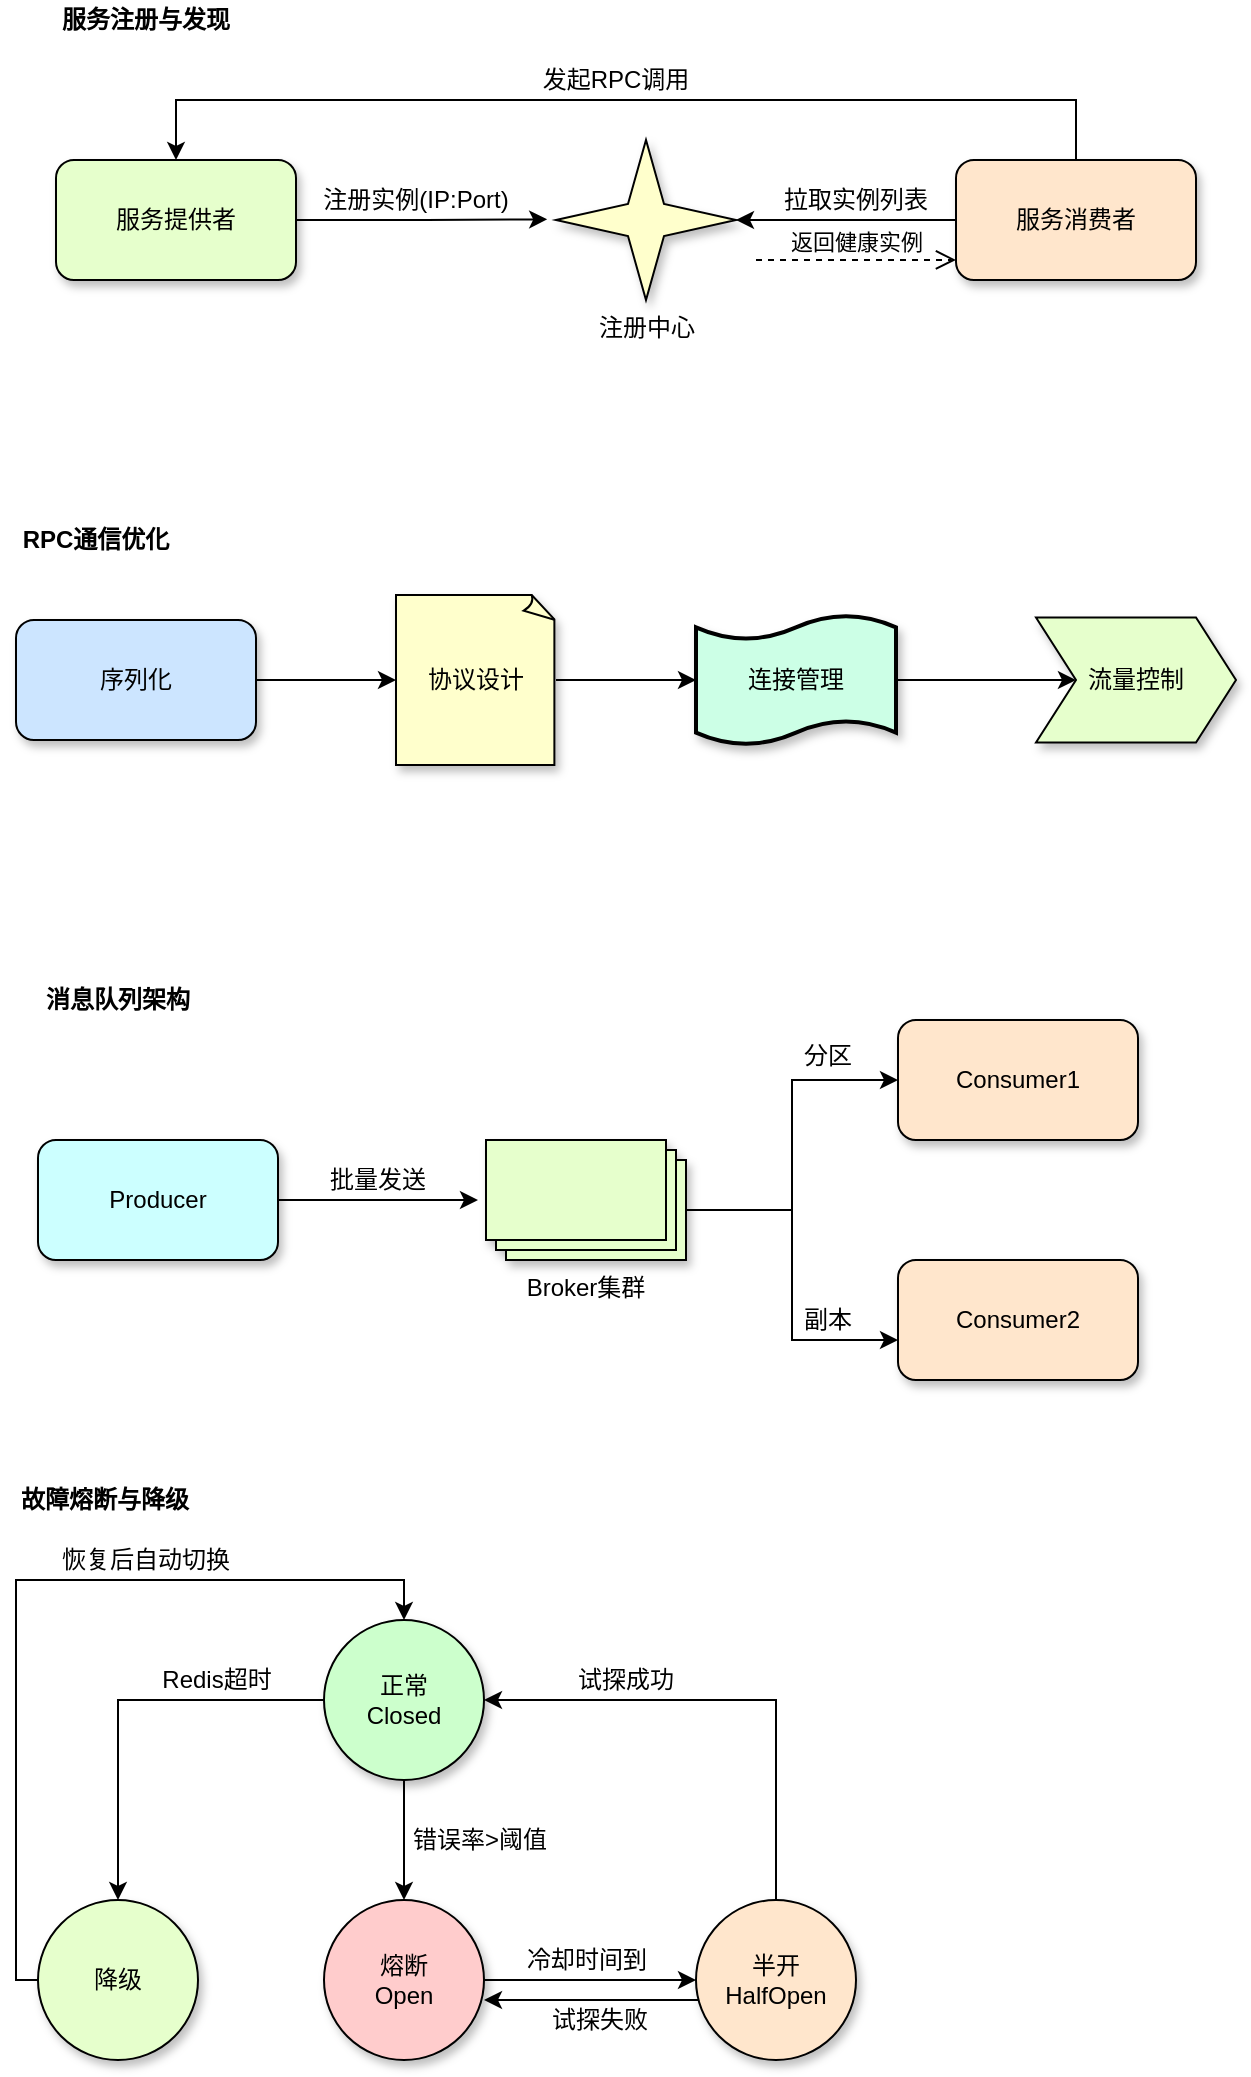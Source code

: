 <mxfile version="28.0.7">
  <diagram name="第 1 页" id="OpRG1aa8cTlrsCqhp1_k">
    <mxGraphModel dx="1098" dy="534" grid="1" gridSize="10" guides="1" tooltips="1" connect="1" arrows="1" fold="1" page="1" pageScale="1" pageWidth="827" pageHeight="1169" math="0" shadow="0">
      <root>
        <mxCell id="0" />
        <mxCell id="1" parent="0" />
        <mxCell id="TMS7qUZ6qiZg0D4ZWvbO-12" value="" style="group" parent="1" vertex="1" connectable="0">
          <mxGeometry x="129" y="80" width="570" height="150" as="geometry" />
        </mxCell>
        <mxCell id="TMS7qUZ6qiZg0D4ZWvbO-1" value="服务提供者" style="rounded=1;whiteSpace=wrap;html=1;fillColor=#E6FFCC;shadow=1;" parent="TMS7qUZ6qiZg0D4ZWvbO-12" vertex="1">
          <mxGeometry y="80" width="120" height="60" as="geometry" />
        </mxCell>
        <mxCell id="TMS7qUZ6qiZg0D4ZWvbO-2" value="注册中心" style="verticalLabelPosition=bottom;verticalAlign=top;html=1;shape=mxgraph.basic.4_point_star_2;dx=0.8;fillColor=#FFFFCC;shadow=1;" parent="TMS7qUZ6qiZg0D4ZWvbO-12" vertex="1">
          <mxGeometry x="250" y="70" width="90" height="80" as="geometry" />
        </mxCell>
        <mxCell id="TMS7qUZ6qiZg0D4ZWvbO-9" style="edgeStyle=orthogonalEdgeStyle;rounded=0;orthogonalLoop=1;jettySize=auto;html=1;entryX=0.5;entryY=0;entryDx=0;entryDy=0;" parent="TMS7qUZ6qiZg0D4ZWvbO-12" source="TMS7qUZ6qiZg0D4ZWvbO-3" target="TMS7qUZ6qiZg0D4ZWvbO-1" edge="1">
          <mxGeometry relative="1" as="geometry">
            <Array as="points">
              <mxPoint x="510" y="50" />
              <mxPoint x="60" y="50" />
            </Array>
          </mxGeometry>
        </mxCell>
        <mxCell id="TMS7qUZ6qiZg0D4ZWvbO-3" value="服务消费者" style="rounded=1;whiteSpace=wrap;html=1;fillColor=#FFE6CC;shadow=1;" parent="TMS7qUZ6qiZg0D4ZWvbO-12" vertex="1">
          <mxGeometry x="450" y="80" width="120" height="60" as="geometry" />
        </mxCell>
        <mxCell id="TMS7qUZ6qiZg0D4ZWvbO-4" style="edgeStyle=orthogonalEdgeStyle;rounded=0;orthogonalLoop=1;jettySize=auto;html=1;entryX=-0.049;entryY=0.496;entryDx=0;entryDy=0;entryPerimeter=0;" parent="TMS7qUZ6qiZg0D4ZWvbO-12" source="TMS7qUZ6qiZg0D4ZWvbO-1" target="TMS7qUZ6qiZg0D4ZWvbO-2" edge="1">
          <mxGeometry relative="1" as="geometry" />
        </mxCell>
        <mxCell id="TMS7qUZ6qiZg0D4ZWvbO-5" value="注册实例(IP:Port)" style="text;strokeColor=none;align=center;fillColor=none;html=1;verticalAlign=middle;whiteSpace=wrap;rounded=0;" parent="TMS7qUZ6qiZg0D4ZWvbO-12" vertex="1">
          <mxGeometry x="130" y="90" width="100" height="20" as="geometry" />
        </mxCell>
        <mxCell id="TMS7qUZ6qiZg0D4ZWvbO-6" style="edgeStyle=orthogonalEdgeStyle;rounded=0;orthogonalLoop=1;jettySize=auto;html=1;entryX=1;entryY=0.5;entryDx=0;entryDy=0;entryPerimeter=0;" parent="TMS7qUZ6qiZg0D4ZWvbO-12" source="TMS7qUZ6qiZg0D4ZWvbO-3" target="TMS7qUZ6qiZg0D4ZWvbO-2" edge="1">
          <mxGeometry relative="1" as="geometry">
            <Array as="points">
              <mxPoint x="340" y="110" />
            </Array>
          </mxGeometry>
        </mxCell>
        <mxCell id="TMS7qUZ6qiZg0D4ZWvbO-7" value="拉取实例列表" style="text;strokeColor=none;align=center;fillColor=none;html=1;verticalAlign=middle;whiteSpace=wrap;rounded=0;" parent="TMS7qUZ6qiZg0D4ZWvbO-12" vertex="1">
          <mxGeometry x="360" y="90" width="80" height="20" as="geometry" />
        </mxCell>
        <mxCell id="TMS7qUZ6qiZg0D4ZWvbO-8" value="返回健康实例" style="html=1;verticalAlign=bottom;endArrow=open;dashed=1;endSize=8;curved=0;rounded=0;entryX=0;entryY=0.833;entryDx=0;entryDy=0;entryPerimeter=0;" parent="TMS7qUZ6qiZg0D4ZWvbO-12" target="TMS7qUZ6qiZg0D4ZWvbO-3" edge="1">
          <mxGeometry relative="1" as="geometry">
            <mxPoint x="350" y="130" as="sourcePoint" />
            <mxPoint x="440" y="130" as="targetPoint" />
          </mxGeometry>
        </mxCell>
        <mxCell id="TMS7qUZ6qiZg0D4ZWvbO-10" value="发起RPC调用" style="text;strokeColor=none;align=center;fillColor=none;html=1;verticalAlign=middle;whiteSpace=wrap;rounded=0;" parent="TMS7qUZ6qiZg0D4ZWvbO-12" vertex="1">
          <mxGeometry x="240" y="30" width="80" height="20" as="geometry" />
        </mxCell>
        <mxCell id="TMS7qUZ6qiZg0D4ZWvbO-11" value="&lt;b&gt;服务注册与发现&lt;/b&gt;" style="text;strokeColor=none;align=center;fillColor=none;html=1;verticalAlign=middle;whiteSpace=wrap;rounded=0;" parent="TMS7qUZ6qiZg0D4ZWvbO-12" vertex="1">
          <mxGeometry width="90" height="20" as="geometry" />
        </mxCell>
        <mxCell id="TMS7qUZ6qiZg0D4ZWvbO-21" value="" style="group" parent="1" vertex="1" connectable="0">
          <mxGeometry x="109" y="340" width="610" height="122.5" as="geometry" />
        </mxCell>
        <mxCell id="TMS7qUZ6qiZg0D4ZWvbO-13" value="序列化" style="rounded=1;whiteSpace=wrap;html=1;shadow=1;fillColor=#CCE5FF;" parent="TMS7qUZ6qiZg0D4ZWvbO-21" vertex="1">
          <mxGeometry y="50" width="120" height="60" as="geometry" />
        </mxCell>
        <mxCell id="TMS7qUZ6qiZg0D4ZWvbO-14" value="协议设计" style="whiteSpace=wrap;html=1;shape=mxgraph.basic.document;fillColor=#FFFFCC;shadow=1;" parent="TMS7qUZ6qiZg0D4ZWvbO-21" vertex="1">
          <mxGeometry x="190" y="37.5" width="80" height="85" as="geometry" />
        </mxCell>
        <mxCell id="TMS7qUZ6qiZg0D4ZWvbO-19" style="edgeStyle=orthogonalEdgeStyle;rounded=0;orthogonalLoop=1;jettySize=auto;html=1;" parent="TMS7qUZ6qiZg0D4ZWvbO-21" source="TMS7qUZ6qiZg0D4ZWvbO-15" target="TMS7qUZ6qiZg0D4ZWvbO-16" edge="1">
          <mxGeometry relative="1" as="geometry" />
        </mxCell>
        <mxCell id="TMS7qUZ6qiZg0D4ZWvbO-15" value="连接管理" style="shape=tape;whiteSpace=wrap;html=1;strokeWidth=2;size=0.19;fillColor=#CCFFE6;shadow=1;" parent="TMS7qUZ6qiZg0D4ZWvbO-21" vertex="1">
          <mxGeometry x="340" y="47.5" width="100" height="65" as="geometry" />
        </mxCell>
        <mxCell id="TMS7qUZ6qiZg0D4ZWvbO-16" value="流量控制" style="shape=step;perimeter=stepPerimeter;whiteSpace=wrap;html=1;fixedSize=1;fillColor=#E6FFCC;shadow=1;" parent="TMS7qUZ6qiZg0D4ZWvbO-21" vertex="1">
          <mxGeometry x="510" y="48.75" width="100" height="62.5" as="geometry" />
        </mxCell>
        <mxCell id="TMS7qUZ6qiZg0D4ZWvbO-17" style="edgeStyle=orthogonalEdgeStyle;rounded=0;orthogonalLoop=1;jettySize=auto;html=1;entryX=0;entryY=0.5;entryDx=0;entryDy=0;entryPerimeter=0;" parent="TMS7qUZ6qiZg0D4ZWvbO-21" source="TMS7qUZ6qiZg0D4ZWvbO-13" target="TMS7qUZ6qiZg0D4ZWvbO-14" edge="1">
          <mxGeometry relative="1" as="geometry" />
        </mxCell>
        <mxCell id="TMS7qUZ6qiZg0D4ZWvbO-18" style="edgeStyle=orthogonalEdgeStyle;rounded=0;orthogonalLoop=1;jettySize=auto;html=1;entryX=0;entryY=0.5;entryDx=0;entryDy=0;entryPerimeter=0;" parent="TMS7qUZ6qiZg0D4ZWvbO-21" source="TMS7qUZ6qiZg0D4ZWvbO-14" target="TMS7qUZ6qiZg0D4ZWvbO-15" edge="1">
          <mxGeometry relative="1" as="geometry" />
        </mxCell>
        <mxCell id="TMS7qUZ6qiZg0D4ZWvbO-20" value="&lt;b&gt;RPC通信优化&lt;/b&gt;" style="text;strokeColor=none;align=center;fillColor=none;html=1;verticalAlign=middle;whiteSpace=wrap;rounded=0;" parent="TMS7qUZ6qiZg0D4ZWvbO-21" vertex="1">
          <mxGeometry width="80" height="20" as="geometry" />
        </mxCell>
        <mxCell id="TMS7qUZ6qiZg0D4ZWvbO-33" value="" style="group" parent="1" vertex="1" connectable="0">
          <mxGeometry x="120" y="570" width="550" height="200" as="geometry" />
        </mxCell>
        <mxCell id="TMS7qUZ6qiZg0D4ZWvbO-26" style="edgeStyle=orthogonalEdgeStyle;rounded=0;orthogonalLoop=1;jettySize=auto;html=1;" parent="TMS7qUZ6qiZg0D4ZWvbO-33" source="TMS7qUZ6qiZg0D4ZWvbO-22" edge="1">
          <mxGeometry relative="1" as="geometry">
            <mxPoint x="220" y="110" as="targetPoint" />
          </mxGeometry>
        </mxCell>
        <mxCell id="TMS7qUZ6qiZg0D4ZWvbO-22" value="Producer" style="rounded=1;whiteSpace=wrap;html=1;fillColor=#CCFFFF;shadow=1;" parent="TMS7qUZ6qiZg0D4ZWvbO-33" vertex="1">
          <mxGeometry y="80" width="120" height="60" as="geometry" />
        </mxCell>
        <mxCell id="TMS7qUZ6qiZg0D4ZWvbO-27" style="edgeStyle=orthogonalEdgeStyle;rounded=0;orthogonalLoop=1;jettySize=auto;html=1;exitX=0;exitY=0;exitDx=100;exitDy=35;exitPerimeter=0;entryX=0;entryY=0.5;entryDx=0;entryDy=0;" parent="TMS7qUZ6qiZg0D4ZWvbO-33" source="TMS7qUZ6qiZg0D4ZWvbO-23" target="TMS7qUZ6qiZg0D4ZWvbO-24" edge="1">
          <mxGeometry relative="1" as="geometry" />
        </mxCell>
        <mxCell id="TMS7qUZ6qiZg0D4ZWvbO-23" value="Broker集群" style="verticalLabelPosition=bottom;verticalAlign=top;html=1;shape=mxgraph.basic.layered_rect;dx=10;outlineConnect=0;whiteSpace=wrap;fillColor=#E6FFCC;shadow=1;" parent="TMS7qUZ6qiZg0D4ZWvbO-33" vertex="1">
          <mxGeometry x="224" y="80" width="100" height="60" as="geometry" />
        </mxCell>
        <mxCell id="TMS7qUZ6qiZg0D4ZWvbO-24" value="Consumer1" style="rounded=1;whiteSpace=wrap;html=1;fillColor=#FFE6CC;shadow=1;" parent="TMS7qUZ6qiZg0D4ZWvbO-33" vertex="1">
          <mxGeometry x="430" y="20" width="120" height="60" as="geometry" />
        </mxCell>
        <mxCell id="TMS7qUZ6qiZg0D4ZWvbO-25" value="Consumer2" style="rounded=1;whiteSpace=wrap;html=1;fillColor=#FFE6CC;shadow=1;" parent="TMS7qUZ6qiZg0D4ZWvbO-33" vertex="1">
          <mxGeometry x="430" y="140" width="120" height="60" as="geometry" />
        </mxCell>
        <mxCell id="TMS7qUZ6qiZg0D4ZWvbO-28" style="edgeStyle=orthogonalEdgeStyle;rounded=0;orthogonalLoop=1;jettySize=auto;html=1;exitX=0;exitY=0;exitDx=100;exitDy=35;exitPerimeter=0;entryX=0;entryY=0.667;entryDx=0;entryDy=0;entryPerimeter=0;" parent="TMS7qUZ6qiZg0D4ZWvbO-33" source="TMS7qUZ6qiZg0D4ZWvbO-23" target="TMS7qUZ6qiZg0D4ZWvbO-25" edge="1">
          <mxGeometry relative="1" as="geometry" />
        </mxCell>
        <mxCell id="TMS7qUZ6qiZg0D4ZWvbO-29" value="批量发送" style="text;strokeColor=none;align=center;fillColor=none;html=1;verticalAlign=middle;whiteSpace=wrap;rounded=0;" parent="TMS7qUZ6qiZg0D4ZWvbO-33" vertex="1">
          <mxGeometry x="140" y="90" width="60" height="20" as="geometry" />
        </mxCell>
        <mxCell id="TMS7qUZ6qiZg0D4ZWvbO-30" value="分区" style="text;strokeColor=none;align=center;fillColor=none;html=1;verticalAlign=middle;whiteSpace=wrap;rounded=0;" parent="TMS7qUZ6qiZg0D4ZWvbO-33" vertex="1">
          <mxGeometry x="380" y="30" width="30" height="15" as="geometry" />
        </mxCell>
        <mxCell id="TMS7qUZ6qiZg0D4ZWvbO-31" value="副本" style="text;strokeColor=none;align=center;fillColor=none;html=1;verticalAlign=middle;whiteSpace=wrap;rounded=0;" parent="TMS7qUZ6qiZg0D4ZWvbO-33" vertex="1">
          <mxGeometry x="380" y="160" width="30" height="20" as="geometry" />
        </mxCell>
        <mxCell id="TMS7qUZ6qiZg0D4ZWvbO-32" value="&lt;b&gt;消息队列架构&lt;/b&gt;" style="text;strokeColor=none;align=center;fillColor=none;html=1;verticalAlign=middle;whiteSpace=wrap;rounded=0;" parent="TMS7qUZ6qiZg0D4ZWvbO-33" vertex="1">
          <mxGeometry width="80" height="20" as="geometry" />
        </mxCell>
        <mxCell id="7lq2H1ewKCDTEENbeoHA-22" value="&lt;b&gt;故障熔断与降级&lt;/b&gt;" style="text;strokeColor=none;align=center;fillColor=none;html=1;verticalAlign=middle;whiteSpace=wrap;rounded=0;" vertex="1" parent="1">
          <mxGeometry x="109" y="820" width="89" height="20" as="geometry" />
        </mxCell>
        <mxCell id="7lq2H1ewKCDTEENbeoHA-23" value="" style="group" vertex="1" connectable="0" parent="1">
          <mxGeometry x="109" y="850" width="420" height="260" as="geometry" />
        </mxCell>
        <mxCell id="7lq2H1ewKCDTEENbeoHA-12" style="edgeStyle=orthogonalEdgeStyle;rounded=0;orthogonalLoop=1;jettySize=auto;html=1;entryX=0.5;entryY=0;entryDx=0;entryDy=0;" edge="1" parent="7lq2H1ewKCDTEENbeoHA-23" source="7lq2H1ewKCDTEENbeoHA-2" target="7lq2H1ewKCDTEENbeoHA-4">
          <mxGeometry relative="1" as="geometry" />
        </mxCell>
        <mxCell id="7lq2H1ewKCDTEENbeoHA-21" style="edgeStyle=orthogonalEdgeStyle;rounded=0;orthogonalLoop=1;jettySize=auto;html=1;entryX=0.5;entryY=0;entryDx=0;entryDy=0;" edge="1" parent="7lq2H1ewKCDTEENbeoHA-23" source="7lq2H1ewKCDTEENbeoHA-2" target="7lq2H1ewKCDTEENbeoHA-3">
          <mxGeometry relative="1" as="geometry" />
        </mxCell>
        <mxCell id="7lq2H1ewKCDTEENbeoHA-2" value="正常&lt;br&gt;Closed" style="ellipse;whiteSpace=wrap;html=1;aspect=fixed;fillColor=#CCFFCC;shadow=1;" vertex="1" parent="7lq2H1ewKCDTEENbeoHA-23">
          <mxGeometry x="154" y="40" width="80" height="80" as="geometry" />
        </mxCell>
        <mxCell id="7lq2H1ewKCDTEENbeoHA-9" style="edgeStyle=orthogonalEdgeStyle;rounded=0;orthogonalLoop=1;jettySize=auto;html=1;entryX=0.5;entryY=0;entryDx=0;entryDy=0;" edge="1" parent="7lq2H1ewKCDTEENbeoHA-23" source="7lq2H1ewKCDTEENbeoHA-3" target="7lq2H1ewKCDTEENbeoHA-2">
          <mxGeometry relative="1" as="geometry">
            <Array as="points">
              <mxPoint y="220" />
              <mxPoint y="20" />
              <mxPoint x="194" y="20" />
            </Array>
          </mxGeometry>
        </mxCell>
        <mxCell id="7lq2H1ewKCDTEENbeoHA-3" value="降级" style="ellipse;whiteSpace=wrap;html=1;aspect=fixed;fillColor=#E6FFCC;shadow=1;" vertex="1" parent="7lq2H1ewKCDTEENbeoHA-23">
          <mxGeometry x="11" y="180" width="80" height="80" as="geometry" />
        </mxCell>
        <mxCell id="7lq2H1ewKCDTEENbeoHA-14" style="edgeStyle=orthogonalEdgeStyle;rounded=0;orthogonalLoop=1;jettySize=auto;html=1;entryX=0;entryY=0.5;entryDx=0;entryDy=0;" edge="1" parent="7lq2H1ewKCDTEENbeoHA-23" source="7lq2H1ewKCDTEENbeoHA-4" target="7lq2H1ewKCDTEENbeoHA-5">
          <mxGeometry relative="1" as="geometry" />
        </mxCell>
        <mxCell id="7lq2H1ewKCDTEENbeoHA-4" value="熔断&lt;br&gt;Open" style="ellipse;whiteSpace=wrap;html=1;aspect=fixed;fillColor=#FFCCCC;shadow=1;" vertex="1" parent="7lq2H1ewKCDTEENbeoHA-23">
          <mxGeometry x="154" y="180" width="80" height="80" as="geometry" />
        </mxCell>
        <mxCell id="7lq2H1ewKCDTEENbeoHA-16" style="edgeStyle=orthogonalEdgeStyle;rounded=0;orthogonalLoop=1;jettySize=auto;html=1;exitX=0;exitY=0.5;exitDx=0;exitDy=0;entryX=1;entryY=0.5;entryDx=0;entryDy=0;" edge="1" parent="7lq2H1ewKCDTEENbeoHA-23">
          <mxGeometry relative="1" as="geometry">
            <mxPoint x="350" y="230" as="sourcePoint" />
            <mxPoint x="234" y="230" as="targetPoint" />
          </mxGeometry>
        </mxCell>
        <mxCell id="7lq2H1ewKCDTEENbeoHA-20" style="edgeStyle=orthogonalEdgeStyle;rounded=0;orthogonalLoop=1;jettySize=auto;html=1;exitX=0.5;exitY=0;exitDx=0;exitDy=0;entryX=1;entryY=0.5;entryDx=0;entryDy=0;" edge="1" parent="7lq2H1ewKCDTEENbeoHA-23" source="7lq2H1ewKCDTEENbeoHA-5" target="7lq2H1ewKCDTEENbeoHA-2">
          <mxGeometry relative="1" as="geometry" />
        </mxCell>
        <mxCell id="7lq2H1ewKCDTEENbeoHA-5" value="半开&lt;br&gt;HalfOpen" style="ellipse;whiteSpace=wrap;html=1;aspect=fixed;fillColor=#FFE6CC;shadow=1;" vertex="1" parent="7lq2H1ewKCDTEENbeoHA-23">
          <mxGeometry x="340" y="180" width="80" height="80" as="geometry" />
        </mxCell>
        <mxCell id="7lq2H1ewKCDTEENbeoHA-7" value="Redis超时" style="text;strokeColor=none;align=center;fillColor=none;html=1;verticalAlign=middle;whiteSpace=wrap;rounded=0;" vertex="1" parent="7lq2H1ewKCDTEENbeoHA-23">
          <mxGeometry x="70" y="60" width="61" height="20" as="geometry" />
        </mxCell>
        <mxCell id="7lq2H1ewKCDTEENbeoHA-13" value="错误率&amp;gt;阈值" style="text;strokeColor=none;align=center;fillColor=none;html=1;verticalAlign=middle;whiteSpace=wrap;rounded=0;" vertex="1" parent="7lq2H1ewKCDTEENbeoHA-23">
          <mxGeometry x="197.25" y="140" width="70" height="20" as="geometry" />
        </mxCell>
        <mxCell id="7lq2H1ewKCDTEENbeoHA-15" value="冷却时间到" style="text;strokeColor=none;align=center;fillColor=none;html=1;verticalAlign=middle;whiteSpace=wrap;rounded=0;" vertex="1" parent="7lq2H1ewKCDTEENbeoHA-23">
          <mxGeometry x="252.75" y="200" width="64.5" height="20" as="geometry" />
        </mxCell>
        <mxCell id="7lq2H1ewKCDTEENbeoHA-17" value="试探失败" style="text;strokeColor=none;align=center;fillColor=none;html=1;verticalAlign=middle;whiteSpace=wrap;rounded=0;" vertex="1" parent="7lq2H1ewKCDTEENbeoHA-23">
          <mxGeometry x="267.25" y="230" width="50" height="20" as="geometry" />
        </mxCell>
        <mxCell id="7lq2H1ewKCDTEENbeoHA-19" value="试探成功" style="text;strokeColor=none;align=center;fillColor=none;html=1;verticalAlign=middle;whiteSpace=wrap;rounded=0;" vertex="1" parent="7lq2H1ewKCDTEENbeoHA-23">
          <mxGeometry x="280" y="60" width="50" height="20" as="geometry" />
        </mxCell>
        <mxCell id="7lq2H1ewKCDTEENbeoHA-11" value="恢复后自动切换" style="text;strokeColor=none;align=center;fillColor=none;html=1;verticalAlign=middle;whiteSpace=wrap;rounded=0;" vertex="1" parent="7lq2H1ewKCDTEENbeoHA-23">
          <mxGeometry x="20" width="90" height="20" as="geometry" />
        </mxCell>
      </root>
    </mxGraphModel>
  </diagram>
</mxfile>
